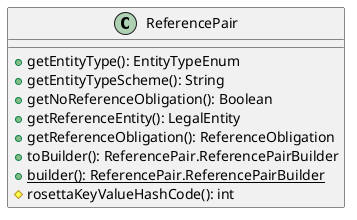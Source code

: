 @startuml

    class ReferencePair [[ReferencePair.html]] {
        +getEntityType(): EntityTypeEnum
        +getEntityTypeScheme(): String
        +getNoReferenceObligation(): Boolean
        +getReferenceEntity(): LegalEntity
        +getReferenceObligation(): ReferenceObligation
        +toBuilder(): ReferencePair.ReferencePairBuilder
        {static} +builder(): ReferencePair.ReferencePairBuilder
        #rosettaKeyValueHashCode(): int
    }

@enduml
